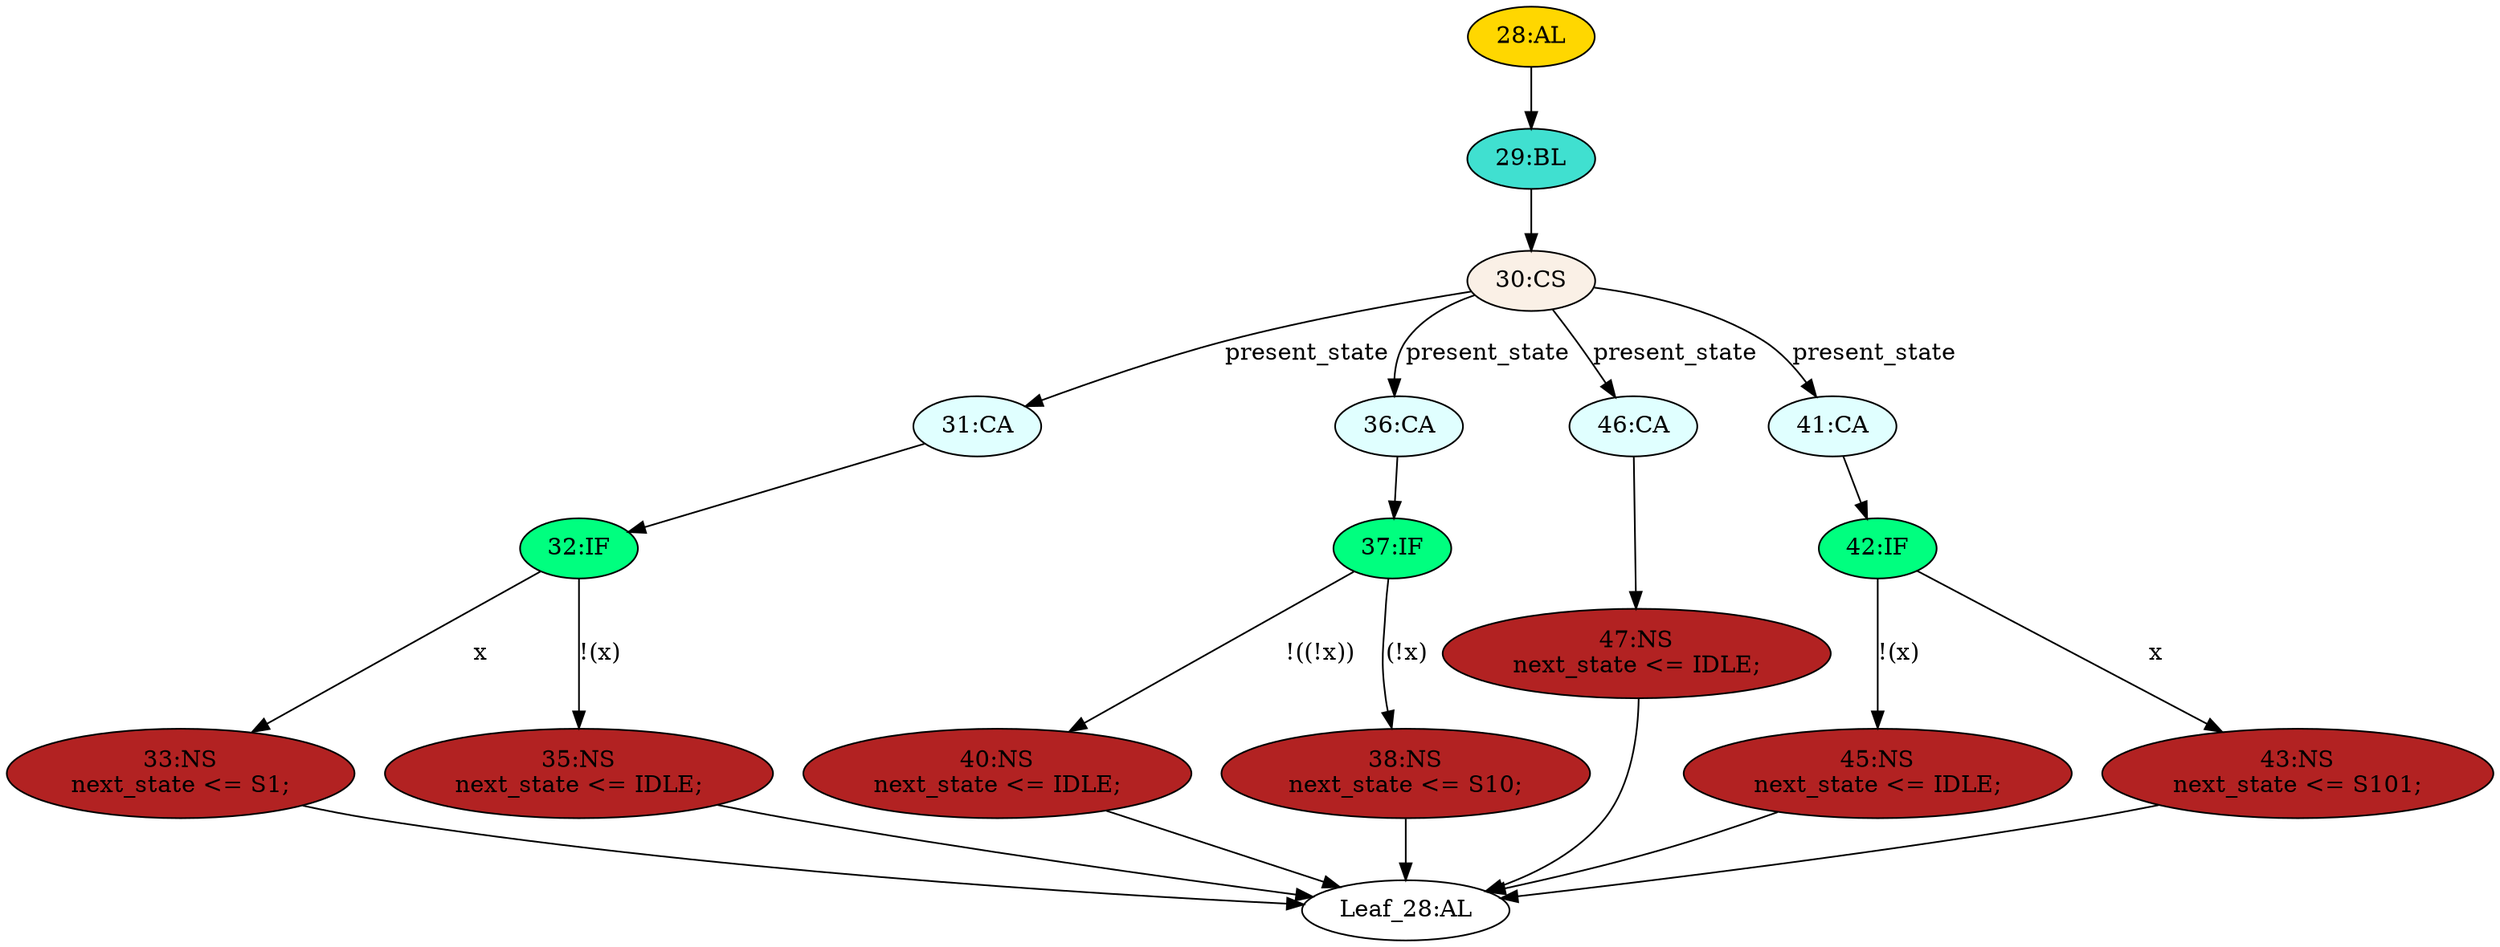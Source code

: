 strict digraph "" {
	node [label="\N"];
	"31:CA"	[ast="<pyverilog.vparser.ast.Case object at 0x7f0413d2e990>",
		fillcolor=lightcyan,
		label="31:CA",
		statements="[]",
		style=filled,
		typ=Case];
	"32:IF"	[ast="<pyverilog.vparser.ast.IfStatement object at 0x7f0413d2ea10>",
		fillcolor=springgreen,
		label="32:IF",
		statements="[]",
		style=filled,
		typ=IfStatement];
	"31:CA" -> "32:IF"	[cond="[]",
		lineno=None];
	"36:CA"	[ast="<pyverilog.vparser.ast.Case object at 0x7f0413d2ed10>",
		fillcolor=lightcyan,
		label="36:CA",
		statements="[]",
		style=filled,
		typ=Case];
	"37:IF"	[ast="<pyverilog.vparser.ast.IfStatement object at 0x7f0413d2e4d0>",
		fillcolor=springgreen,
		label="37:IF",
		statements="[]",
		style=filled,
		typ=IfStatement];
	"36:CA" -> "37:IF"	[cond="[]",
		lineno=None];
	"45:NS"	[ast="<pyverilog.vparser.ast.NonblockingSubstitution object at 0x7f0413d2ee50>",
		fillcolor=firebrick,
		label="45:NS
next_state <= IDLE;",
		statements="[<pyverilog.vparser.ast.NonblockingSubstitution object at 0x7f0413d2ee50>]",
		style=filled,
		typ=NonblockingSubstitution];
	"Leaf_28:AL"	[def_var="['next_state']",
		label="Leaf_28:AL"];
	"45:NS" -> "Leaf_28:AL"	[cond="[]",
		lineno=None];
	"40:NS"	[ast="<pyverilog.vparser.ast.NonblockingSubstitution object at 0x7f0413d2e550>",
		fillcolor=firebrick,
		label="40:NS
next_state <= IDLE;",
		statements="[<pyverilog.vparser.ast.NonblockingSubstitution object at 0x7f0413d2e550>]",
		style=filled,
		typ=NonblockingSubstitution];
	"37:IF" -> "40:NS"	[cond="['x']",
		label="!((!x))",
		lineno=37];
	"38:NS"	[ast="<pyverilog.vparser.ast.NonblockingSubstitution object at 0x7f0413d2e6d0>",
		fillcolor=firebrick,
		label="38:NS
next_state <= S10;",
		statements="[<pyverilog.vparser.ast.NonblockingSubstitution object at 0x7f0413d2e6d0>]",
		style=filled,
		typ=NonblockingSubstitution];
	"37:IF" -> "38:NS"	[cond="['x']",
		label="(!x)",
		lineno=37];
	"46:CA"	[ast="<pyverilog.vparser.ast.Case object at 0x7f0413d1c190>",
		fillcolor=lightcyan,
		label="46:CA",
		statements="[]",
		style=filled,
		typ=Case];
	"47:NS"	[ast="<pyverilog.vparser.ast.NonblockingSubstitution object at 0x7f041445a490>",
		fillcolor=firebrick,
		label="47:NS
next_state <= IDLE;",
		statements="[<pyverilog.vparser.ast.NonblockingSubstitution object at 0x7f041445a490>]",
		style=filled,
		typ=NonblockingSubstitution];
	"46:CA" -> "47:NS"	[cond="[]",
		lineno=None];
	"40:NS" -> "Leaf_28:AL"	[cond="[]",
		lineno=None];
	"47:NS" -> "Leaf_28:AL"	[cond="[]",
		lineno=None];
	"33:NS"	[ast="<pyverilog.vparser.ast.NonblockingSubstitution object at 0x7f0413d2eb90>",
		fillcolor=firebrick,
		label="33:NS
next_state <= S1;",
		statements="[<pyverilog.vparser.ast.NonblockingSubstitution object at 0x7f0413d2eb90>]",
		style=filled,
		typ=NonblockingSubstitution];
	"33:NS" -> "Leaf_28:AL"	[cond="[]",
		lineno=None];
	"42:IF"	[ast="<pyverilog.vparser.ast.IfStatement object at 0x7f0413d2ee10>",
		fillcolor=springgreen,
		label="42:IF",
		statements="[]",
		style=filled,
		typ=IfStatement];
	"42:IF" -> "45:NS"	[cond="['x']",
		label="!(x)",
		lineno=42];
	"43:NS"	[ast="<pyverilog.vparser.ast.NonblockingSubstitution object at 0x7f0413d2efd0>",
		fillcolor=firebrick,
		label="43:NS
next_state <= S101;",
		statements="[<pyverilog.vparser.ast.NonblockingSubstitution object at 0x7f0413d2efd0>]",
		style=filled,
		typ=NonblockingSubstitution];
	"42:IF" -> "43:NS"	[cond="['x']",
		label=x,
		lineno=42];
	"30:CS"	[ast="<pyverilog.vparser.ast.CaseStatement object at 0x7f0413d2e890>",
		fillcolor=linen,
		label="30:CS",
		statements="[]",
		style=filled,
		typ=CaseStatement];
	"30:CS" -> "31:CA"	[cond="['present_state']",
		label=present_state,
		lineno=30];
	"30:CS" -> "36:CA"	[cond="['present_state']",
		label=present_state,
		lineno=30];
	"30:CS" -> "46:CA"	[cond="['present_state']",
		label=present_state,
		lineno=30];
	"41:CA"	[ast="<pyverilog.vparser.ast.Case object at 0x7f0413d2ed90>",
		fillcolor=lightcyan,
		label="41:CA",
		statements="[]",
		style=filled,
		typ=Case];
	"30:CS" -> "41:CA"	[cond="['present_state']",
		label=present_state,
		lineno=30];
	"43:NS" -> "Leaf_28:AL"	[cond="[]",
		lineno=None];
	"41:CA" -> "42:IF"	[cond="[]",
		lineno=None];
	"38:NS" -> "Leaf_28:AL"	[cond="[]",
		lineno=None];
	"28:AL"	[ast="<pyverilog.vparser.ast.Always object at 0x7f0413d1c290>",
		clk_sens=False,
		fillcolor=gold,
		label="28:AL",
		sens="['present_state', 'x']",
		statements="[]",
		style=filled,
		typ=Always,
		use_var="['x', 'present_state']"];
	"29:BL"	[ast="<pyverilog.vparser.ast.Block object at 0x7f0413d1c450>",
		fillcolor=turquoise,
		label="29:BL",
		statements="[]",
		style=filled,
		typ=Block];
	"28:AL" -> "29:BL"	[cond="[]",
		lineno=None];
	"32:IF" -> "33:NS"	[cond="['x']",
		label=x,
		lineno=32];
	"35:NS"	[ast="<pyverilog.vparser.ast.NonblockingSubstitution object at 0x7f0413d2ea50>",
		fillcolor=firebrick,
		label="35:NS
next_state <= IDLE;",
		statements="[<pyverilog.vparser.ast.NonblockingSubstitution object at 0x7f0413d2ea50>]",
		style=filled,
		typ=NonblockingSubstitution];
	"32:IF" -> "35:NS"	[cond="['x']",
		label="!(x)",
		lineno=32];
	"29:BL" -> "30:CS"	[cond="[]",
		lineno=None];
	"35:NS" -> "Leaf_28:AL"	[cond="[]",
		lineno=None];
}
